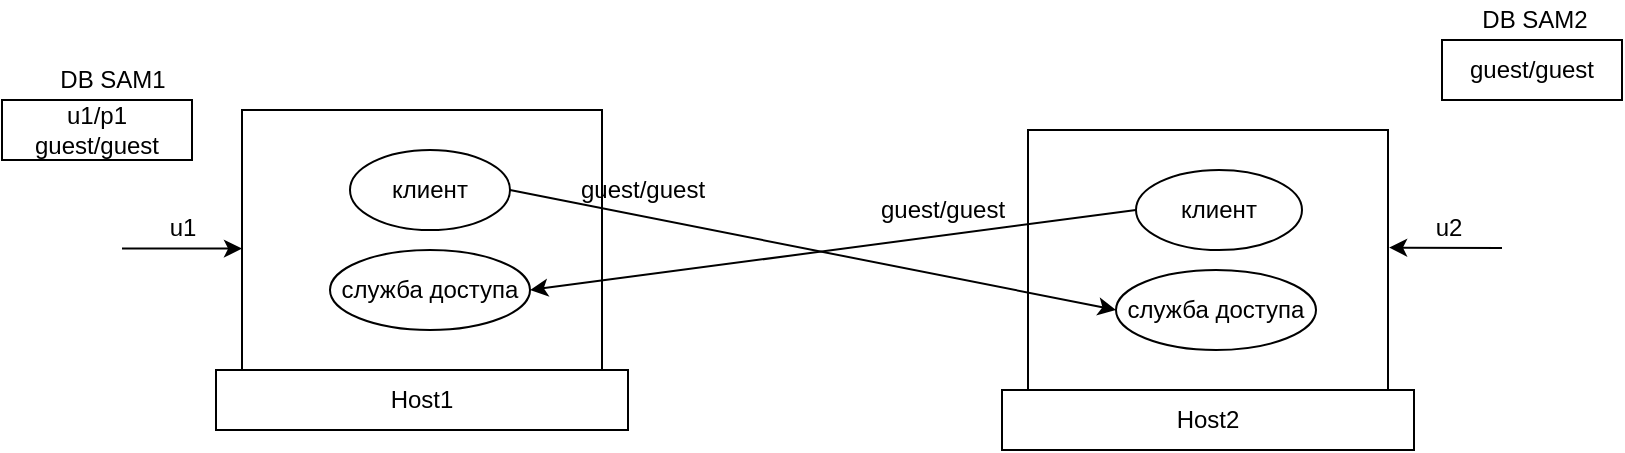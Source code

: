 <mxfile version="17.4.2" type="device"><diagram id="XlF6894LYVXLVgQ4YQg9" name="Page-1"><mxGraphModel dx="657" dy="993" grid="1" gridSize="10" guides="1" tooltips="1" connect="1" arrows="1" fold="1" page="1" pageScale="1" pageWidth="827" pageHeight="1169" math="0" shadow="0"><root><mxCell id="0"/><mxCell id="1" parent="0"/><mxCell id="6QSLJmgLlvrgpN6tOsYK-6" value="" style="rounded=0;whiteSpace=wrap;html=1;" vertex="1" parent="1"><mxGeometry x="320" y="60" width="180" height="150" as="geometry"/></mxCell><mxCell id="6QSLJmgLlvrgpN6tOsYK-7" value="клиент" style="ellipse;whiteSpace=wrap;html=1;" vertex="1" parent="1"><mxGeometry x="374" y="80" width="80" height="40" as="geometry"/></mxCell><mxCell id="6QSLJmgLlvrgpN6tOsYK-8" value="служба доступа" style="ellipse;whiteSpace=wrap;html=1;" vertex="1" parent="1"><mxGeometry x="364" y="130" width="100" height="40" as="geometry"/></mxCell><mxCell id="6QSLJmgLlvrgpN6tOsYK-9" value="Host1" style="rounded=0;whiteSpace=wrap;html=1;" vertex="1" parent="1"><mxGeometry x="307" y="190" width="206" height="30" as="geometry"/></mxCell><mxCell id="6QSLJmgLlvrgpN6tOsYK-13" value="u1/p1&lt;br&gt;guest/guest" style="rounded=0;whiteSpace=wrap;html=1;" vertex="1" parent="1"><mxGeometry x="200" y="55" width="95" height="30" as="geometry"/></mxCell><mxCell id="6QSLJmgLlvrgpN6tOsYK-14" value="DB SAM1" style="text;html=1;align=center;verticalAlign=middle;resizable=0;points=[];autosize=1;strokeColor=none;fillColor=none;" vertex="1" parent="1"><mxGeometry x="220" y="35" width="70" height="20" as="geometry"/></mxCell><mxCell id="6QSLJmgLlvrgpN6tOsYK-15" value="" style="rounded=0;whiteSpace=wrap;html=1;" vertex="1" parent="1"><mxGeometry x="713" y="70" width="180" height="150" as="geometry"/></mxCell><mxCell id="6QSLJmgLlvrgpN6tOsYK-16" value="клиент" style="ellipse;whiteSpace=wrap;html=1;" vertex="1" parent="1"><mxGeometry x="767" y="90" width="83" height="40" as="geometry"/></mxCell><mxCell id="6QSLJmgLlvrgpN6tOsYK-17" value="служба доступа" style="ellipse;whiteSpace=wrap;html=1;" vertex="1" parent="1"><mxGeometry x="757" y="140" width="100" height="40" as="geometry"/></mxCell><mxCell id="6QSLJmgLlvrgpN6tOsYK-18" value="Host2" style="rounded=0;whiteSpace=wrap;html=1;" vertex="1" parent="1"><mxGeometry x="700" y="200" width="206" height="30" as="geometry"/></mxCell><mxCell id="6QSLJmgLlvrgpN6tOsYK-19" value="guest/guest" style="rounded=0;whiteSpace=wrap;html=1;" vertex="1" parent="1"><mxGeometry x="920" y="25" width="90" height="30" as="geometry"/></mxCell><mxCell id="6QSLJmgLlvrgpN6tOsYK-20" value="DB SAM2" style="text;html=1;align=center;verticalAlign=middle;resizable=0;points=[];autosize=1;strokeColor=none;fillColor=none;" vertex="1" parent="1"><mxGeometry x="931" y="5" width="70" height="20" as="geometry"/></mxCell><mxCell id="6QSLJmgLlvrgpN6tOsYK-21" value="" style="endArrow=classic;html=1;rounded=0;" edge="1" parent="1"><mxGeometry width="50" height="50" relative="1" as="geometry"><mxPoint x="260" y="129.31" as="sourcePoint"/><mxPoint x="320" y="129.31" as="targetPoint"/></mxGeometry></mxCell><mxCell id="6QSLJmgLlvrgpN6tOsYK-22" value="u1" style="text;html=1;align=center;verticalAlign=middle;resizable=0;points=[];autosize=1;strokeColor=none;fillColor=none;" vertex="1" parent="1"><mxGeometry x="275" y="109.31" width="30" height="20" as="geometry"/></mxCell><mxCell id="6QSLJmgLlvrgpN6tOsYK-23" value="" style="endArrow=classic;html=1;rounded=0;entryX=1.003;entryY=0.392;entryDx=0;entryDy=0;entryPerimeter=0;" edge="1" parent="1" target="6QSLJmgLlvrgpN6tOsYK-15"><mxGeometry width="50" height="50" relative="1" as="geometry"><mxPoint x="950" y="129" as="sourcePoint"/><mxPoint x="953" y="129.31" as="targetPoint"/></mxGeometry></mxCell><mxCell id="6QSLJmgLlvrgpN6tOsYK-24" value="u2" style="text;html=1;align=center;verticalAlign=middle;resizable=0;points=[];autosize=1;strokeColor=none;fillColor=none;" vertex="1" parent="1"><mxGeometry x="908" y="109.31" width="30" height="20" as="geometry"/></mxCell><mxCell id="6QSLJmgLlvrgpN6tOsYK-25" value="" style="endArrow=classic;html=1;rounded=0;exitX=1;exitY=0.5;exitDx=0;exitDy=0;entryX=0;entryY=0.5;entryDx=0;entryDy=0;" edge="1" parent="1" source="6QSLJmgLlvrgpN6tOsYK-7" target="6QSLJmgLlvrgpN6tOsYK-17"><mxGeometry width="50" height="50" relative="1" as="geometry"><mxPoint x="550" y="110" as="sourcePoint"/><mxPoint x="600" y="60" as="targetPoint"/></mxGeometry></mxCell><mxCell id="6QSLJmgLlvrgpN6tOsYK-26" value="&lt;span&gt;guest/guest&lt;/span&gt;" style="text;html=1;align=center;verticalAlign=middle;resizable=0;points=[];autosize=1;strokeColor=none;fillColor=none;" vertex="1" parent="1"><mxGeometry x="480" y="90" width="80" height="20" as="geometry"/></mxCell><mxCell id="6QSLJmgLlvrgpN6tOsYK-27" value="" style="endArrow=classic;html=1;rounded=0;exitX=0;exitY=0.5;exitDx=0;exitDy=0;entryX=1;entryY=0.5;entryDx=0;entryDy=0;" edge="1" parent="1" source="6QSLJmgLlvrgpN6tOsYK-16" target="6QSLJmgLlvrgpN6tOsYK-8"><mxGeometry width="50" height="50" relative="1" as="geometry"><mxPoint x="510" y="330" as="sourcePoint"/><mxPoint x="560" y="280" as="targetPoint"/></mxGeometry></mxCell><mxCell id="6QSLJmgLlvrgpN6tOsYK-28" value="&lt;span&gt;guest/guest&lt;/span&gt;" style="text;html=1;align=center;verticalAlign=middle;resizable=0;points=[];autosize=1;strokeColor=none;fillColor=none;" vertex="1" parent="1"><mxGeometry x="630" y="100" width="80" height="20" as="geometry"/></mxCell></root></mxGraphModel></diagram></mxfile>